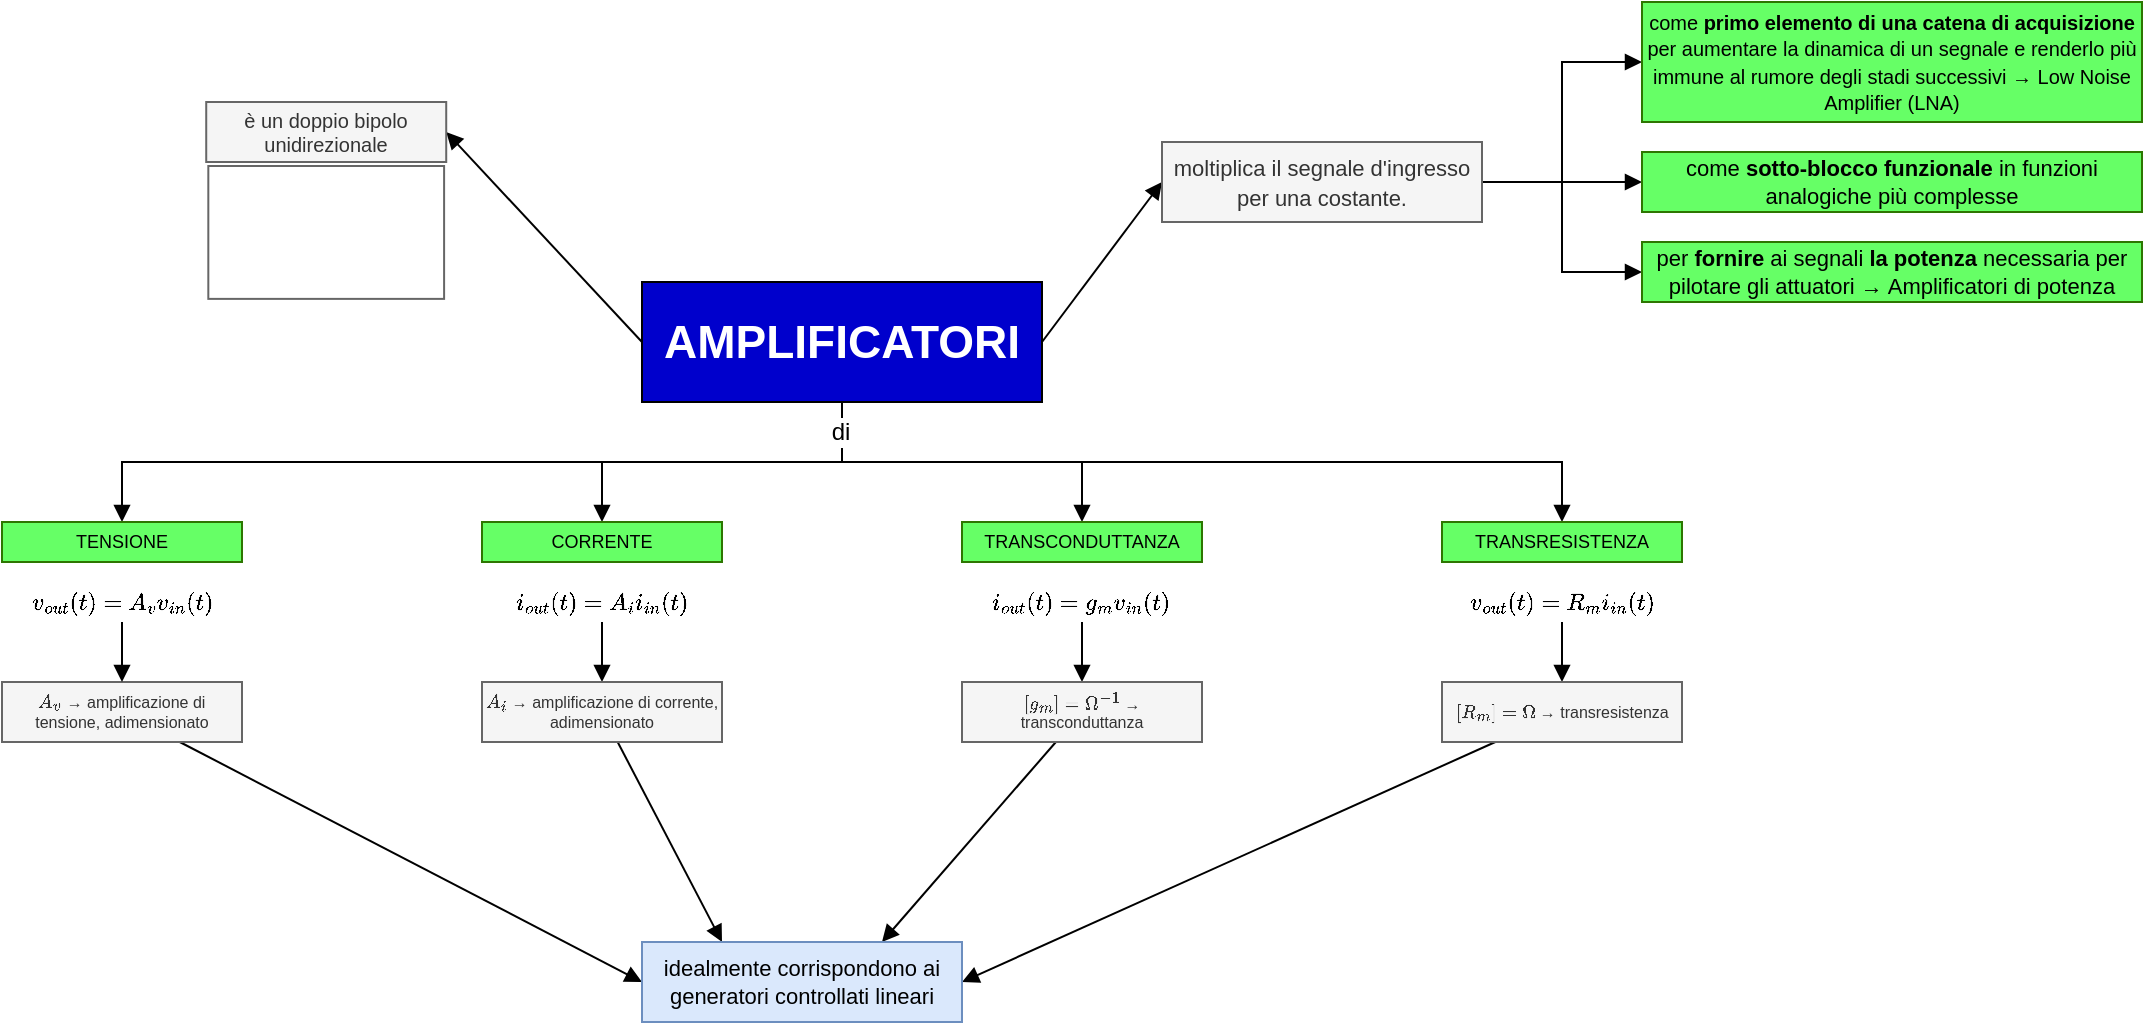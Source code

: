 <mxfile version="19.0.0" type="github">
  <diagram id="wxT67-HHqTX9DIjH9o3Z" name="Pagina-1">
    <mxGraphModel dx="1408" dy="763" grid="1" gridSize="10" guides="1" tooltips="1" connect="1" arrows="1" fold="1" page="1" pageScale="1" pageWidth="1169" pageHeight="827" math="1" shadow="0">
      <root>
        <mxCell id="0" />
        <mxCell id="1" parent="0" />
        <mxCell id="j3ikcFKSS2i44kYI19ll-3" value="" style="edgeStyle=orthogonalEdgeStyle;rounded=0;orthogonalLoop=1;jettySize=auto;html=1;fontSize=23;fontColor=#FFFFFF;endArrow=block;endFill=1;" edge="1" parent="1" source="j3ikcFKSS2i44kYI19ll-1" target="j3ikcFKSS2i44kYI19ll-2">
          <mxGeometry relative="1" as="geometry">
            <Array as="points">
              <mxPoint x="500" y="240" />
              <mxPoint x="140" y="240" />
            </Array>
          </mxGeometry>
        </mxCell>
        <mxCell id="j3ikcFKSS2i44kYI19ll-7" style="edgeStyle=orthogonalEdgeStyle;rounded=0;orthogonalLoop=1;jettySize=auto;html=1;entryX=0.5;entryY=0;entryDx=0;entryDy=0;fontSize=23;fontColor=#FFFFFF;endArrow=block;endFill=1;" edge="1" parent="1" source="j3ikcFKSS2i44kYI19ll-1" target="j3ikcFKSS2i44kYI19ll-4">
          <mxGeometry relative="1" as="geometry">
            <Array as="points">
              <mxPoint x="500" y="240" />
              <mxPoint x="380" y="240" />
            </Array>
          </mxGeometry>
        </mxCell>
        <mxCell id="j3ikcFKSS2i44kYI19ll-8" style="edgeStyle=orthogonalEdgeStyle;rounded=0;orthogonalLoop=1;jettySize=auto;html=1;entryX=0.5;entryY=0;entryDx=0;entryDy=0;fontSize=23;fontColor=#FFFFFF;endArrow=block;endFill=1;" edge="1" parent="1" source="j3ikcFKSS2i44kYI19ll-1" target="j3ikcFKSS2i44kYI19ll-5">
          <mxGeometry relative="1" as="geometry">
            <Array as="points">
              <mxPoint x="500" y="240" />
              <mxPoint x="620" y="240" />
            </Array>
          </mxGeometry>
        </mxCell>
        <mxCell id="j3ikcFKSS2i44kYI19ll-9" style="edgeStyle=orthogonalEdgeStyle;rounded=0;orthogonalLoop=1;jettySize=auto;html=1;entryX=0.5;entryY=0;entryDx=0;entryDy=0;fontSize=23;fontColor=#FFFFFF;endArrow=block;endFill=1;" edge="1" parent="1" target="j3ikcFKSS2i44kYI19ll-6">
          <mxGeometry relative="1" as="geometry">
            <mxPoint x="500.0" y="202" as="sourcePoint" />
            <mxPoint x="860" y="252" as="targetPoint" />
            <Array as="points">
              <mxPoint x="500" y="240" />
              <mxPoint x="860" y="240" />
            </Array>
          </mxGeometry>
        </mxCell>
        <mxCell id="j3ikcFKSS2i44kYI19ll-11" value="di" style="edgeLabel;html=1;align=center;verticalAlign=middle;resizable=0;points=[];fontSize=12;fontColor=#000000;" vertex="1" connectable="0" parent="j3ikcFKSS2i44kYI19ll-9">
          <mxGeometry x="-0.904" y="-1" relative="1" as="geometry">
            <mxPoint y="2" as="offset" />
          </mxGeometry>
        </mxCell>
        <mxCell id="j3ikcFKSS2i44kYI19ll-15" style="rounded=0;orthogonalLoop=1;jettySize=auto;html=1;entryX=0;entryY=0.5;entryDx=0;entryDy=0;fontSize=11;fontColor=#000000;endArrow=block;endFill=1;exitX=1;exitY=0.5;exitDx=0;exitDy=0;" edge="1" parent="1" source="j3ikcFKSS2i44kYI19ll-1" target="j3ikcFKSS2i44kYI19ll-14">
          <mxGeometry relative="1" as="geometry" />
        </mxCell>
        <mxCell id="j3ikcFKSS2i44kYI19ll-24" style="rounded=0;orthogonalLoop=1;jettySize=auto;html=1;entryX=1;entryY=0.5;entryDx=0;entryDy=0;fontSize=10;fontColor=#000000;endArrow=block;endFill=1;exitX=0;exitY=0.5;exitDx=0;exitDy=0;" edge="1" parent="1" source="j3ikcFKSS2i44kYI19ll-1" target="j3ikcFKSS2i44kYI19ll-22">
          <mxGeometry relative="1" as="geometry" />
        </mxCell>
        <mxCell id="j3ikcFKSS2i44kYI19ll-1" value="&lt;font color=&quot;#FFFFFF&quot;&gt;&lt;b&gt;&lt;font style=&quot;font-size: 23px;&quot;&gt;AMPLIFICATORI&lt;/font&gt;&lt;/b&gt;&lt;/font&gt;" style="whiteSpace=wrap;html=1;fontSize=9;fillColor=#0000CC;" vertex="1" parent="1">
          <mxGeometry x="400" y="150" width="200" height="60" as="geometry" />
        </mxCell>
        <mxCell id="j3ikcFKSS2i44kYI19ll-2" value="TENSIONE" style="whiteSpace=wrap;html=1;fontSize=9;fillColor=#66FF66;strokeColor=#2D7600;" vertex="1" parent="1">
          <mxGeometry x="80" y="270" width="120" height="20" as="geometry" />
        </mxCell>
        <mxCell id="j3ikcFKSS2i44kYI19ll-4" value="CORRENTE" style="whiteSpace=wrap;html=1;fontSize=9;fillColor=#66FF66;strokeColor=#2D7600;" vertex="1" parent="1">
          <mxGeometry x="320" y="270" width="120" height="20" as="geometry" />
        </mxCell>
        <mxCell id="j3ikcFKSS2i44kYI19ll-5" value="TRANSCONDUTTANZA" style="whiteSpace=wrap;html=1;fontSize=9;fillColor=#66FF66;strokeColor=#2D7600;" vertex="1" parent="1">
          <mxGeometry x="560" y="270" width="120" height="20" as="geometry" />
        </mxCell>
        <mxCell id="j3ikcFKSS2i44kYI19ll-6" value="TRANSRESISTENZA" style="whiteSpace=wrap;html=1;fontSize=9;fillColor=#66FF66;strokeColor=#2D7600;" vertex="1" parent="1">
          <mxGeometry x="800" y="270" width="120" height="20" as="geometry" />
        </mxCell>
        <mxCell id="j3ikcFKSS2i44kYI19ll-13" value="" style="shape=image;verticalLabelPosition=bottom;labelBackgroundColor=default;verticalAlign=top;aspect=fixed;imageAspect=0;image=https://raw.githubusercontent.com/BCPTe/SETM/main/images/06/amplificatore_simbolo_andamento.png;" vertex="1" parent="1">
          <mxGeometry x="400" y="99.8" width="200" height="48.84" as="geometry" />
        </mxCell>
        <mxCell id="j3ikcFKSS2i44kYI19ll-19" style="edgeStyle=orthogonalEdgeStyle;rounded=0;orthogonalLoop=1;jettySize=auto;html=1;entryX=0;entryY=0.5;entryDx=0;entryDy=0;fontSize=10;fontColor=#000000;endArrow=block;endFill=1;" edge="1" parent="1" source="j3ikcFKSS2i44kYI19ll-14" target="j3ikcFKSS2i44kYI19ll-16">
          <mxGeometry relative="1" as="geometry" />
        </mxCell>
        <mxCell id="j3ikcFKSS2i44kYI19ll-20" style="edgeStyle=orthogonalEdgeStyle;rounded=0;orthogonalLoop=1;jettySize=auto;html=1;entryX=0;entryY=0.5;entryDx=0;entryDy=0;fontSize=10;fontColor=#000000;endArrow=block;endFill=1;" edge="1" parent="1" source="j3ikcFKSS2i44kYI19ll-14" target="j3ikcFKSS2i44kYI19ll-17">
          <mxGeometry relative="1" as="geometry" />
        </mxCell>
        <mxCell id="j3ikcFKSS2i44kYI19ll-21" style="edgeStyle=orthogonalEdgeStyle;rounded=0;orthogonalLoop=1;jettySize=auto;html=1;entryX=0;entryY=0.5;entryDx=0;entryDy=0;fontSize=10;fontColor=#000000;endArrow=block;endFill=1;" edge="1" parent="1" source="j3ikcFKSS2i44kYI19ll-14" target="j3ikcFKSS2i44kYI19ll-18">
          <mxGeometry relative="1" as="geometry" />
        </mxCell>
        <mxCell id="j3ikcFKSS2i44kYI19ll-14" value="&lt;div&gt;&lt;font style=&quot;font-size: 11px;&quot;&gt;moltiplica il segnale d&#39;ingresso per una costante.&lt;/font&gt;&lt;/div&gt;" style="whiteSpace=wrap;html=1;fontSize=12;fontColor=#333333;strokeColor=#666666;fillColor=#f5f5f5;" vertex="1" parent="1">
          <mxGeometry x="660" y="80" width="160" height="40" as="geometry" />
        </mxCell>
        <mxCell id="j3ikcFKSS2i44kYI19ll-16" value="&lt;font style=&quot;font-size: 10px;&quot;&gt;come &lt;b&gt;primo elemento di una catena di acquisizione&lt;/b&gt; per aumentare la dinamica di un segnale e renderlo più immune al rumore degli stadi successivi → Low Noise Amplifier (LNA)&lt;br&gt;&lt;/font&gt;" style="whiteSpace=wrap;html=1;fontSize=11;fontColor=#000000;strokeColor=#2D7600;fillColor=#66FF66;" vertex="1" parent="1">
          <mxGeometry x="900" y="10" width="250" height="60" as="geometry" />
        </mxCell>
        <mxCell id="j3ikcFKSS2i44kYI19ll-17" value="&lt;div&gt;come &lt;b&gt;sotto-blocco funzionale&lt;/b&gt; in funzioni analogiche più complesse&lt;/div&gt;" style="whiteSpace=wrap;html=1;fontSize=11;fontColor=#000000;strokeColor=#2D7600;fillColor=#66FF66;" vertex="1" parent="1">
          <mxGeometry x="900" y="85" width="250" height="30" as="geometry" />
        </mxCell>
        <mxCell id="j3ikcFKSS2i44kYI19ll-18" value="per &lt;b&gt;fornire &lt;/b&gt;ai segnali &lt;b&gt;la potenza&lt;/b&gt; necessaria per pilotare gli attuatori → Amplificatori di potenza" style="whiteSpace=wrap;html=1;fontSize=11;fontColor=#000000;strokeColor=#2D7600;fillColor=#66FF66;" vertex="1" parent="1">
          <mxGeometry x="900" y="130" width="250" height="30" as="geometry" />
        </mxCell>
        <mxCell id="j3ikcFKSS2i44kYI19ll-22" value="è un doppio bipolo unidirezionale" style="whiteSpace=wrap;html=1;fontSize=10;fontColor=#333333;strokeColor=#666666;fillColor=#f5f5f5;" vertex="1" parent="1">
          <mxGeometry x="182.11" y="60" width="120" height="30" as="geometry" />
        </mxCell>
        <mxCell id="j3ikcFKSS2i44kYI19ll-23" value="" style="shape=image;verticalLabelPosition=bottom;labelBackgroundColor=default;verticalAlign=top;aspect=fixed;imageAspect=0;image=https://raw.githubusercontent.com/BCPTe/SETM/main/images/06/amplificatore_simbolo_circuitale.png;imageBorder=#666666;sketch=0;" vertex="1" parent="1">
          <mxGeometry x="183.16" y="92" width="117.89" height="66.44" as="geometry" />
        </mxCell>
        <mxCell id="j3ikcFKSS2i44kYI19ll-36" style="edgeStyle=none;rounded=0;orthogonalLoop=1;jettySize=auto;html=1;entryX=0.5;entryY=0;entryDx=0;entryDy=0;fontSize=8;fontColor=#000000;endArrow=block;endFill=1;" edge="1" parent="1" source="j3ikcFKSS2i44kYI19ll-27" target="j3ikcFKSS2i44kYI19ll-34">
          <mxGeometry relative="1" as="geometry" />
        </mxCell>
        <mxCell id="j3ikcFKSS2i44kYI19ll-27" value="&lt;div style=&quot;font-size: 10px;&quot;&gt;$$v_{out}(t) = R_m i_{in}(t)$$&lt;/div&gt;" style="text;whiteSpace=wrap;html=1;fontSize=10;fontColor=#000000;verticalAlign=middle;align=center;" vertex="1" parent="1">
          <mxGeometry x="800" y="300" width="120" height="20" as="geometry" />
        </mxCell>
        <mxCell id="j3ikcFKSS2i44kYI19ll-38" style="edgeStyle=none;rounded=0;orthogonalLoop=1;jettySize=auto;html=1;entryX=0.5;entryY=0;entryDx=0;entryDy=0;fontSize=8;fontColor=#000000;endArrow=block;endFill=1;" edge="1" parent="1" source="j3ikcFKSS2i44kYI19ll-28" target="j3ikcFKSS2i44kYI19ll-31">
          <mxGeometry relative="1" as="geometry" />
        </mxCell>
        <mxCell id="j3ikcFKSS2i44kYI19ll-28" value="$$i_{out}(t) = A_i i_{in}(t)$$" style="text;whiteSpace=wrap;html=1;fontSize=10;fontColor=#000000;verticalAlign=middle;align=center;" vertex="1" parent="1">
          <mxGeometry x="320" y="300" width="120" height="20" as="geometry" />
        </mxCell>
        <mxCell id="j3ikcFKSS2i44kYI19ll-37" style="edgeStyle=none;rounded=0;orthogonalLoop=1;jettySize=auto;html=1;entryX=0.5;entryY=0;entryDx=0;entryDy=0;fontSize=8;fontColor=#000000;endArrow=block;endFill=1;" edge="1" parent="1" source="j3ikcFKSS2i44kYI19ll-29" target="j3ikcFKSS2i44kYI19ll-32">
          <mxGeometry relative="1" as="geometry" />
        </mxCell>
        <mxCell id="j3ikcFKSS2i44kYI19ll-29" value="$$i_{out}(t) = g_m v_{in}(t)$$" style="text;whiteSpace=wrap;html=1;fontSize=10;fontColor=#000000;verticalAlign=middle;align=center;" vertex="1" parent="1">
          <mxGeometry x="560" y="300" width="120" height="20" as="geometry" />
        </mxCell>
        <mxCell id="j3ikcFKSS2i44kYI19ll-41" style="edgeStyle=none;rounded=0;orthogonalLoop=1;jettySize=auto;html=1;entryX=0;entryY=0.5;entryDx=0;entryDy=0;fontSize=8;fontColor=#000000;endArrow=block;endFill=1;" edge="1" parent="1" source="j3ikcFKSS2i44kYI19ll-30" target="j3ikcFKSS2i44kYI19ll-40">
          <mxGeometry relative="1" as="geometry" />
        </mxCell>
        <mxCell id="j3ikcFKSS2i44kYI19ll-30" value="\(A_v\) → amplificazione di tensione, adimensionato" style="whiteSpace=wrap;html=1;sketch=0;fontSize=8;fontColor=#333333;strokeColor=#666666;fillColor=#f5f5f5;" vertex="1" parent="1">
          <mxGeometry x="80" y="350" width="120" height="30" as="geometry" />
        </mxCell>
        <mxCell id="j3ikcFKSS2i44kYI19ll-42" style="edgeStyle=none;rounded=0;orthogonalLoop=1;jettySize=auto;html=1;entryX=0.25;entryY=0;entryDx=0;entryDy=0;fontSize=8;fontColor=#000000;endArrow=block;endFill=1;" edge="1" parent="1" source="j3ikcFKSS2i44kYI19ll-31" target="j3ikcFKSS2i44kYI19ll-40">
          <mxGeometry relative="1" as="geometry" />
        </mxCell>
        <mxCell id="j3ikcFKSS2i44kYI19ll-31" value="\(A_i\) → amplificazione di corrente, adimensionato" style="whiteSpace=wrap;html=1;sketch=0;fontSize=8;fontColor=#333333;strokeColor=#666666;fillColor=#f5f5f5;" vertex="1" parent="1">
          <mxGeometry x="320" y="350" width="120" height="30" as="geometry" />
        </mxCell>
        <mxCell id="j3ikcFKSS2i44kYI19ll-43" style="edgeStyle=none;rounded=0;orthogonalLoop=1;jettySize=auto;html=1;fontSize=8;fontColor=#000000;endArrow=block;endFill=1;entryX=0.75;entryY=0;entryDx=0;entryDy=0;" edge="1" parent="1" source="j3ikcFKSS2i44kYI19ll-32" target="j3ikcFKSS2i44kYI19ll-40">
          <mxGeometry relative="1" as="geometry" />
        </mxCell>
        <mxCell id="j3ikcFKSS2i44kYI19ll-32" value="\([g_m] = \Omega^{-1}\) → transconduttanza" style="whiteSpace=wrap;html=1;sketch=0;fontSize=8;fontColor=#333333;strokeColor=#666666;fillColor=#f5f5f5;" vertex="1" parent="1">
          <mxGeometry x="560" y="350" width="120" height="30" as="geometry" />
        </mxCell>
        <mxCell id="j3ikcFKSS2i44kYI19ll-39" style="edgeStyle=none;rounded=0;orthogonalLoop=1;jettySize=auto;html=1;entryX=0.5;entryY=0;entryDx=0;entryDy=0;fontSize=8;fontColor=#000000;endArrow=block;endFill=1;" edge="1" parent="1" source="j3ikcFKSS2i44kYI19ll-33" target="j3ikcFKSS2i44kYI19ll-30">
          <mxGeometry relative="1" as="geometry" />
        </mxCell>
        <mxCell id="j3ikcFKSS2i44kYI19ll-33" value="&lt;div style=&quot;font-size: 10px;&quot;&gt;$$v_{out}(t) = A_v v_{in}(t)$$&lt;/div&gt;" style="text;whiteSpace=wrap;html=1;fontSize=10;fontColor=#000000;verticalAlign=middle;align=center;" vertex="1" parent="1">
          <mxGeometry x="80" y="300" width="120" height="20" as="geometry" />
        </mxCell>
        <mxCell id="j3ikcFKSS2i44kYI19ll-44" style="edgeStyle=none;rounded=0;orthogonalLoop=1;jettySize=auto;html=1;entryX=1;entryY=0.5;entryDx=0;entryDy=0;fontSize=8;fontColor=#000000;endArrow=block;endFill=1;" edge="1" parent="1" source="j3ikcFKSS2i44kYI19ll-34" target="j3ikcFKSS2i44kYI19ll-40">
          <mxGeometry relative="1" as="geometry" />
        </mxCell>
        <mxCell id="j3ikcFKSS2i44kYI19ll-34" value="\([R_m] = \Omega\) → transresistenza" style="whiteSpace=wrap;html=1;sketch=0;fontSize=8;fontColor=#333333;strokeColor=#666666;fillColor=#f5f5f5;" vertex="1" parent="1">
          <mxGeometry x="800" y="350" width="120" height="30" as="geometry" />
        </mxCell>
        <mxCell id="j3ikcFKSS2i44kYI19ll-40" value="&lt;div style=&quot;font-size: 11px;&quot;&gt;&lt;font style=&quot;font-size: 11px;&quot;&gt;idealmente corrispondono ai generatori controllati lineari&lt;/font&gt;&lt;/div&gt;" style="whiteSpace=wrap;html=1;sketch=0;fontSize=8;strokeColor=#6c8ebf;fillColor=#dae8fc;" vertex="1" parent="1">
          <mxGeometry x="400" y="480" width="160" height="40" as="geometry" />
        </mxCell>
      </root>
    </mxGraphModel>
  </diagram>
</mxfile>
